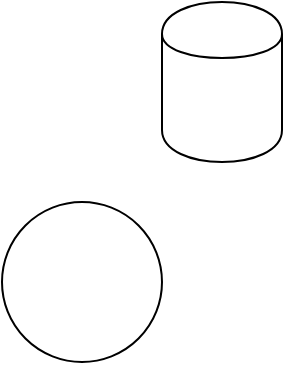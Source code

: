 <mxfile version="10.6.0" type="github"><diagram id="D3ckuJYnW6A52NeHzqUO" name="Page-1"><mxGraphModel dx="1154" dy="613" grid="1" gridSize="10" guides="1" tooltips="1" connect="1" arrows="1" fold="1" page="1" pageScale="1" pageWidth="827" pageHeight="1169" math="0" shadow="0"><root><mxCell id="0"/><mxCell id="1" parent="0"/><mxCell id="fWkfAJ21fMsQQRs5fkyt-1" value="" style="ellipse;whiteSpace=wrap;html=1;aspect=fixed;" vertex="1" parent="1"><mxGeometry x="240" y="390" width="80" height="80" as="geometry"/></mxCell><mxCell id="fWkfAJ21fMsQQRs5fkyt-2" value="" style="shape=cylinder;whiteSpace=wrap;html=1;boundedLbl=1;backgroundOutline=1;" vertex="1" parent="1"><mxGeometry x="320" y="290" width="60" height="80" as="geometry"/></mxCell></root></mxGraphModel></diagram></mxfile>